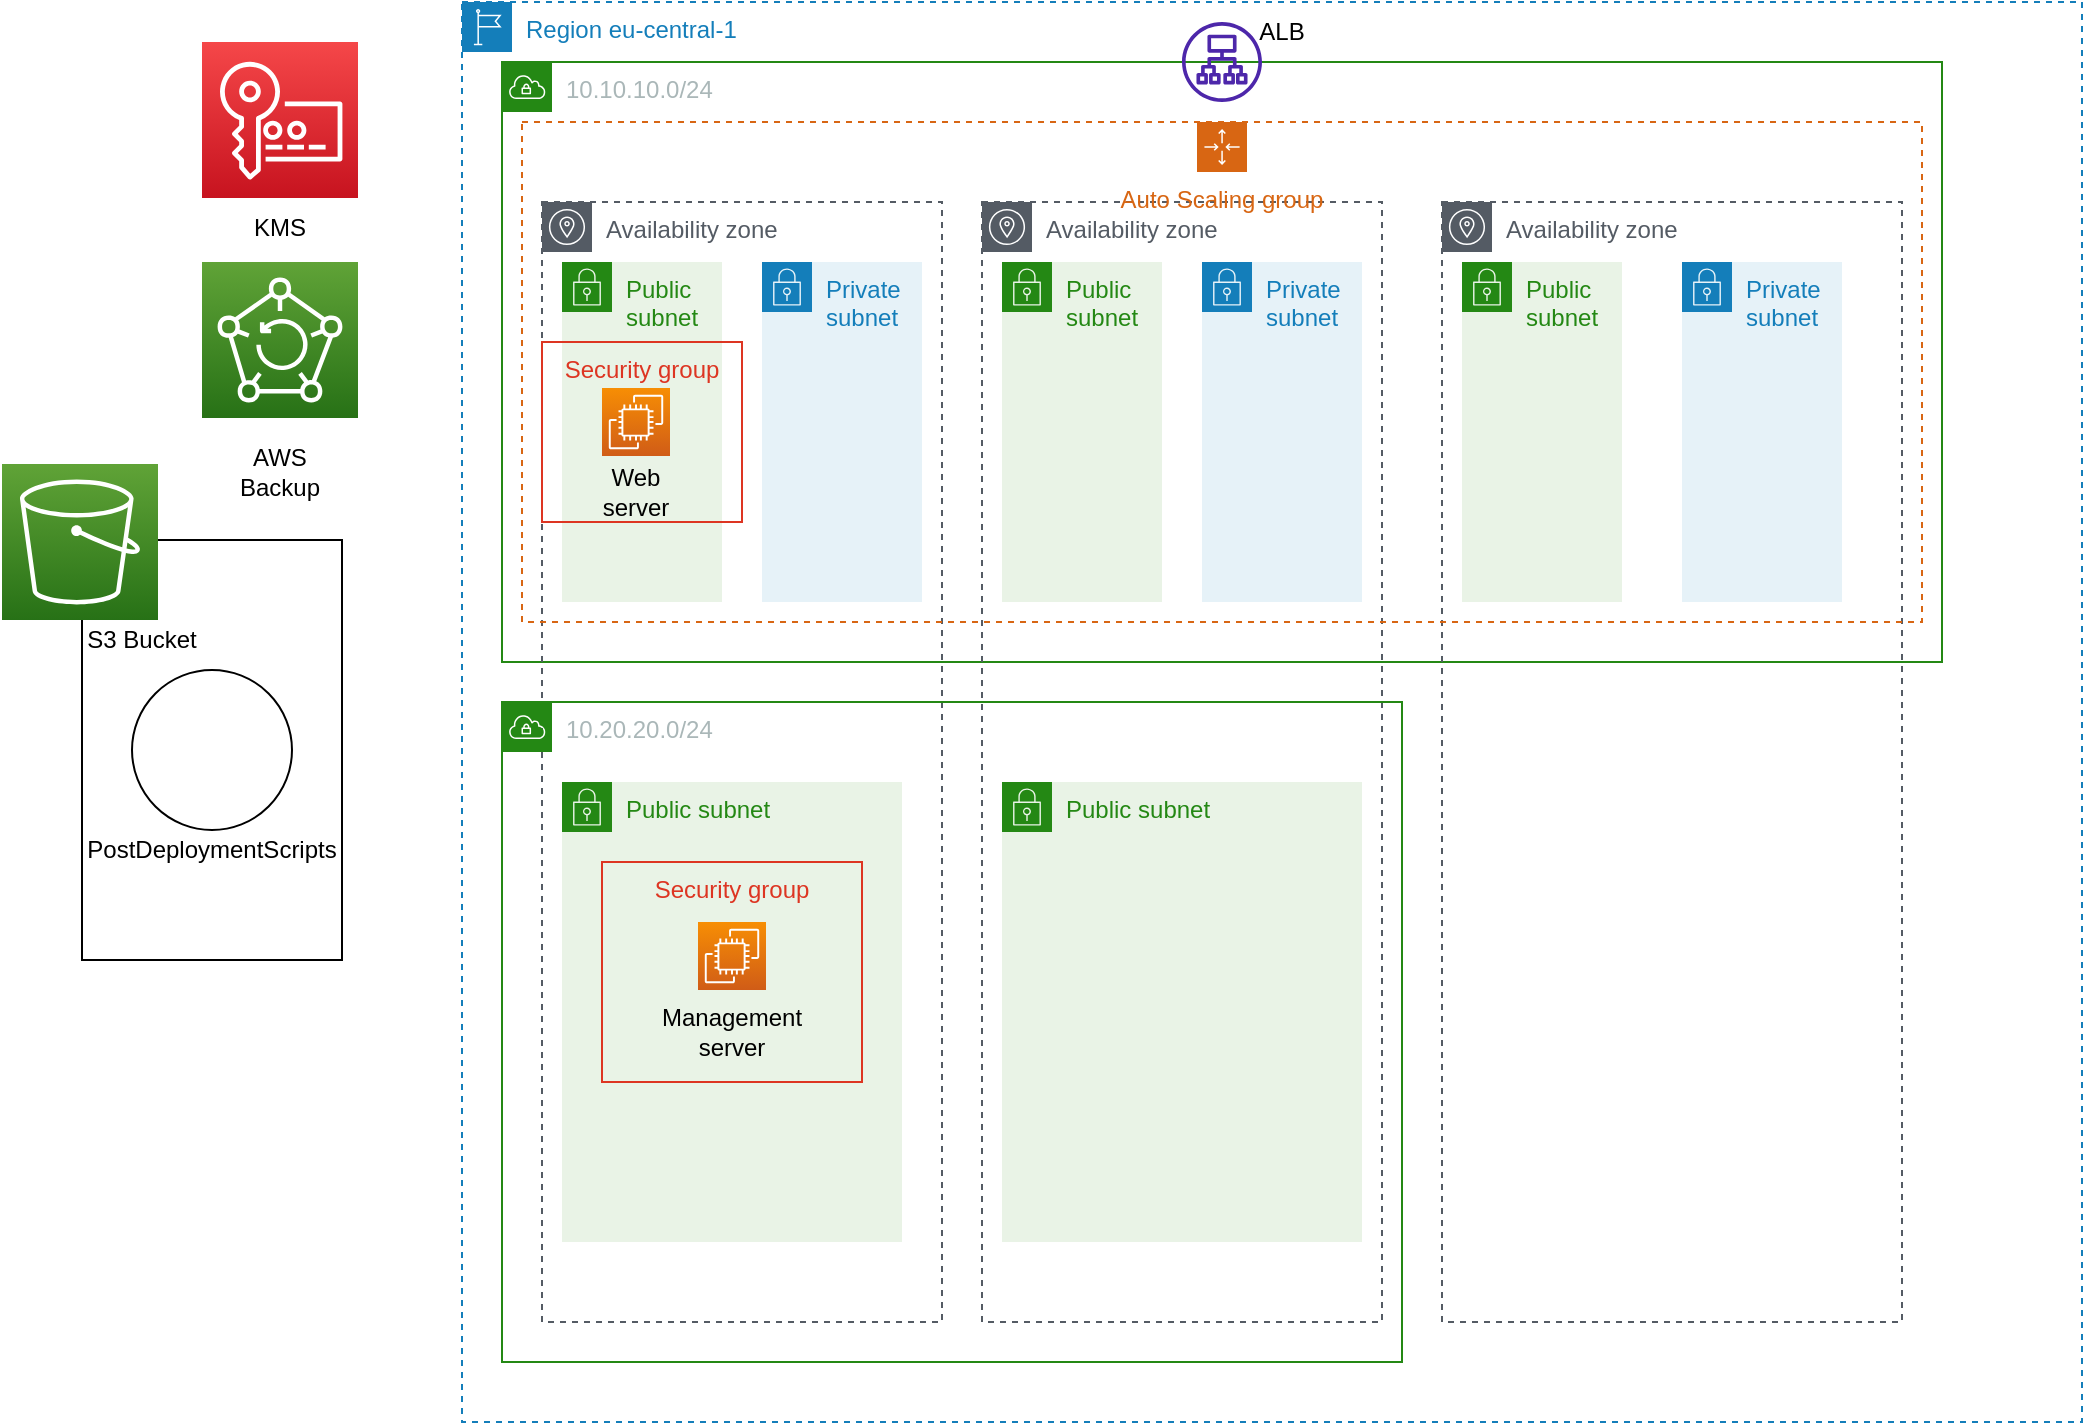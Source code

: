 <mxfile version="20.2.7" type="github">
  <diagram id="jmo6KXDqNcGPyCpAi4rU" name="Pagina-1">
    <mxGraphModel dx="2331" dy="672" grid="1" gridSize="10" guides="1" tooltips="1" connect="1" arrows="1" fold="1" page="1" pageScale="1" pageWidth="827" pageHeight="1169" math="0" shadow="0">
      <root>
        <mxCell id="0" />
        <mxCell id="1" parent="0" />
        <mxCell id="NQnf51q2smPranWh6uQB-6" value="" style="rounded=0;whiteSpace=wrap;html=1;rotation=90;" parent="1" vertex="1">
          <mxGeometry x="-370" y="319" width="210" height="130" as="geometry" />
        </mxCell>
        <mxCell id="NQnf51q2smPranWh6uQB-1" value="Region eu-central-1&lt;br&gt;" style="points=[[0,0],[0.25,0],[0.5,0],[0.75,0],[1,0],[1,0.25],[1,0.5],[1,0.75],[1,1],[0.75,1],[0.5,1],[0.25,1],[0,1],[0,0.75],[0,0.5],[0,0.25]];outlineConnect=0;gradientColor=none;html=1;whiteSpace=wrap;fontSize=12;fontStyle=0;container=1;pointerEvents=0;collapsible=0;recursiveResize=0;shape=mxgraph.aws4.group;grIcon=mxgraph.aws4.group_region;strokeColor=#147EBA;fillColor=none;verticalAlign=top;align=left;spacingLeft=30;fontColor=#147EBA;dashed=1;" parent="1" vertex="1">
          <mxGeometry x="-140" y="10" width="810" height="710" as="geometry" />
        </mxCell>
        <mxCell id="NQnf51q2smPranWh6uQB-13" value="10.10.10.0/24" style="points=[[0,0],[0.25,0],[0.5,0],[0.75,0],[1,0],[1,0.25],[1,0.5],[1,0.75],[1,1],[0.75,1],[0.5,1],[0.25,1],[0,1],[0,0.75],[0,0.5],[0,0.25]];outlineConnect=0;gradientColor=none;html=1;whiteSpace=wrap;fontSize=12;fontStyle=0;container=1;pointerEvents=0;collapsible=0;recursiveResize=0;shape=mxgraph.aws4.group;grIcon=mxgraph.aws4.group_vpc;strokeColor=#248814;fillColor=none;verticalAlign=top;align=left;spacingLeft=30;fontColor=#AAB7B8;dashed=0;" parent="NQnf51q2smPranWh6uQB-1" vertex="1">
          <mxGeometry x="20" y="30" width="720" height="300" as="geometry" />
        </mxCell>
        <mxCell id="NQnf51q2smPranWh6uQB-9" value="Availability zone" style="sketch=0;outlineConnect=0;gradientColor=none;html=1;whiteSpace=wrap;fontSize=12;fontStyle=0;shape=mxgraph.aws4.group;grIcon=mxgraph.aws4.group_availability_zone;strokeColor=#545B64;fillColor=none;verticalAlign=top;align=left;spacingLeft=30;fontColor=#545B64;dashed=1;" parent="NQnf51q2smPranWh6uQB-13" vertex="1">
          <mxGeometry x="20" y="70" width="200" height="560" as="geometry" />
        </mxCell>
        <mxCell id="NQnf51q2smPranWh6uQB-10" value="Availability zone" style="sketch=0;outlineConnect=0;gradientColor=none;html=1;whiteSpace=wrap;fontSize=12;fontStyle=0;shape=mxgraph.aws4.group;grIcon=mxgraph.aws4.group_availability_zone;strokeColor=#545B64;fillColor=none;verticalAlign=top;align=left;spacingLeft=30;fontColor=#545B64;dashed=1;" parent="NQnf51q2smPranWh6uQB-13" vertex="1">
          <mxGeometry x="240" y="70" width="200" height="560" as="geometry" />
        </mxCell>
        <mxCell id="NQnf51q2smPranWh6uQB-12" value="Availability zone" style="sketch=0;outlineConnect=0;gradientColor=none;html=1;whiteSpace=wrap;fontSize=12;fontStyle=0;shape=mxgraph.aws4.group;grIcon=mxgraph.aws4.group_availability_zone;strokeColor=#545B64;fillColor=none;verticalAlign=top;align=left;spacingLeft=30;fontColor=#545B64;dashed=1;" parent="NQnf51q2smPranWh6uQB-13" vertex="1">
          <mxGeometry x="470" y="70" width="230" height="560" as="geometry" />
        </mxCell>
        <mxCell id="NQnf51q2smPranWh6uQB-20" value="Auto Scaling group" style="points=[[0,0],[0.25,0],[0.5,0],[0.75,0],[1,0],[1,0.25],[1,0.5],[1,0.75],[1,1],[0.75,1],[0.5,1],[0.25,1],[0,1],[0,0.75],[0,0.5],[0,0.25]];outlineConnect=0;gradientColor=none;html=1;whiteSpace=wrap;fontSize=12;fontStyle=0;container=1;pointerEvents=0;collapsible=0;recursiveResize=0;shape=mxgraph.aws4.groupCenter;grIcon=mxgraph.aws4.group_auto_scaling_group;grStroke=1;strokeColor=#D86613;fillColor=none;verticalAlign=top;align=center;fontColor=#D86613;dashed=1;spacingTop=25;" parent="NQnf51q2smPranWh6uQB-13" vertex="1">
          <mxGeometry x="10" y="30" width="700" height="250" as="geometry" />
        </mxCell>
        <mxCell id="NQnf51q2smPranWh6uQB-25" value="Private subnet" style="points=[[0,0],[0.25,0],[0.5,0],[0.75,0],[1,0],[1,0.25],[1,0.5],[1,0.75],[1,1],[0.75,1],[0.5,1],[0.25,1],[0,1],[0,0.75],[0,0.5],[0,0.25]];outlineConnect=0;gradientColor=none;html=1;whiteSpace=wrap;fontSize=12;fontStyle=0;container=1;pointerEvents=0;collapsible=0;recursiveResize=0;shape=mxgraph.aws4.group;grIcon=mxgraph.aws4.group_security_group;grStroke=0;strokeColor=#147EBA;fillColor=#E6F2F8;verticalAlign=top;align=left;spacingLeft=30;fontColor=#147EBA;dashed=0;" parent="NQnf51q2smPranWh6uQB-20" vertex="1">
          <mxGeometry x="120" y="70" width="80" height="170" as="geometry" />
        </mxCell>
        <mxCell id="NQnf51q2smPranWh6uQB-26" value="Public subnet" style="points=[[0,0],[0.25,0],[0.5,0],[0.75,0],[1,0],[1,0.25],[1,0.5],[1,0.75],[1,1],[0.75,1],[0.5,1],[0.25,1],[0,1],[0,0.75],[0,0.5],[0,0.25]];outlineConnect=0;gradientColor=none;html=1;whiteSpace=wrap;fontSize=12;fontStyle=0;container=1;pointerEvents=0;collapsible=0;recursiveResize=0;shape=mxgraph.aws4.group;grIcon=mxgraph.aws4.group_security_group;grStroke=0;strokeColor=#248814;fillColor=#E9F3E6;verticalAlign=top;align=left;spacingLeft=30;fontColor=#248814;dashed=0;" parent="NQnf51q2smPranWh6uQB-20" vertex="1">
          <mxGeometry x="20" y="70" width="80" height="170" as="geometry" />
        </mxCell>
        <mxCell id="NQnf51q2smPranWh6uQB-27" value="Public subnet" style="points=[[0,0],[0.25,0],[0.5,0],[0.75,0],[1,0],[1,0.25],[1,0.5],[1,0.75],[1,1],[0.75,1],[0.5,1],[0.25,1],[0,1],[0,0.75],[0,0.5],[0,0.25]];outlineConnect=0;gradientColor=none;html=1;whiteSpace=wrap;fontSize=12;fontStyle=0;container=1;pointerEvents=0;collapsible=0;recursiveResize=0;shape=mxgraph.aws4.group;grIcon=mxgraph.aws4.group_security_group;grStroke=0;strokeColor=#248814;fillColor=#E9F3E6;verticalAlign=top;align=left;spacingLeft=30;fontColor=#248814;dashed=0;" parent="NQnf51q2smPranWh6uQB-20" vertex="1">
          <mxGeometry x="240" y="70" width="80" height="170" as="geometry" />
        </mxCell>
        <mxCell id="NQnf51q2smPranWh6uQB-28" value="Private subnet" style="points=[[0,0],[0.25,0],[0.5,0],[0.75,0],[1,0],[1,0.25],[1,0.5],[1,0.75],[1,1],[0.75,1],[0.5,1],[0.25,1],[0,1],[0,0.75],[0,0.5],[0,0.25]];outlineConnect=0;gradientColor=none;html=1;whiteSpace=wrap;fontSize=12;fontStyle=0;container=1;pointerEvents=0;collapsible=0;recursiveResize=0;shape=mxgraph.aws4.group;grIcon=mxgraph.aws4.group_security_group;grStroke=0;strokeColor=#147EBA;fillColor=#E6F2F8;verticalAlign=top;align=left;spacingLeft=30;fontColor=#147EBA;dashed=0;" parent="NQnf51q2smPranWh6uQB-20" vertex="1">
          <mxGeometry x="340" y="70" width="80" height="170" as="geometry" />
        </mxCell>
        <mxCell id="NQnf51q2smPranWh6uQB-29" value="Public subnet" style="points=[[0,0],[0.25,0],[0.5,0],[0.75,0],[1,0],[1,0.25],[1,0.5],[1,0.75],[1,1],[0.75,1],[0.5,1],[0.25,1],[0,1],[0,0.75],[0,0.5],[0,0.25]];outlineConnect=0;gradientColor=none;html=1;whiteSpace=wrap;fontSize=12;fontStyle=0;container=1;pointerEvents=0;collapsible=0;recursiveResize=0;shape=mxgraph.aws4.group;grIcon=mxgraph.aws4.group_security_group;grStroke=0;strokeColor=#248814;fillColor=#E9F3E6;verticalAlign=top;align=left;spacingLeft=30;fontColor=#248814;dashed=0;" parent="NQnf51q2smPranWh6uQB-20" vertex="1">
          <mxGeometry x="470" y="70" width="80" height="170" as="geometry" />
        </mxCell>
        <mxCell id="NQnf51q2smPranWh6uQB-30" value="Private subnet" style="points=[[0,0],[0.25,0],[0.5,0],[0.75,0],[1,0],[1,0.25],[1,0.5],[1,0.75],[1,1],[0.75,1],[0.5,1],[0.25,1],[0,1],[0,0.75],[0,0.5],[0,0.25]];outlineConnect=0;gradientColor=none;html=1;whiteSpace=wrap;fontSize=12;fontStyle=0;container=1;pointerEvents=0;collapsible=0;recursiveResize=0;shape=mxgraph.aws4.group;grIcon=mxgraph.aws4.group_security_group;grStroke=0;strokeColor=#147EBA;fillColor=#E6F2F8;verticalAlign=top;align=left;spacingLeft=30;fontColor=#147EBA;dashed=0;" parent="NQnf51q2smPranWh6uQB-20" vertex="1">
          <mxGeometry x="580" y="70" width="80" height="170" as="geometry" />
        </mxCell>
        <mxCell id="NQnf51q2smPranWh6uQB-22" value="Public subnet" style="points=[[0,0],[0.25,0],[0.5,0],[0.75,0],[1,0],[1,0.25],[1,0.5],[1,0.75],[1,1],[0.75,1],[0.5,1],[0.25,1],[0,1],[0,0.75],[0,0.5],[0,0.25]];outlineConnect=0;gradientColor=none;html=1;whiteSpace=wrap;fontSize=12;fontStyle=0;container=1;pointerEvents=0;collapsible=0;recursiveResize=0;shape=mxgraph.aws4.group;grIcon=mxgraph.aws4.group_security_group;grStroke=0;strokeColor=#248814;fillColor=#E9F3E6;verticalAlign=top;align=left;spacingLeft=30;fontColor=#248814;dashed=0;" parent="NQnf51q2smPranWh6uQB-13" vertex="1">
          <mxGeometry x="30" y="360" width="170" height="230" as="geometry" />
        </mxCell>
        <mxCell id="NQnf51q2smPranWh6uQB-23" value="Public subnet" style="points=[[0,0],[0.25,0],[0.5,0],[0.75,0],[1,0],[1,0.25],[1,0.5],[1,0.75],[1,1],[0.75,1],[0.5,1],[0.25,1],[0,1],[0,0.75],[0,0.5],[0,0.25]];outlineConnect=0;gradientColor=none;html=1;whiteSpace=wrap;fontSize=12;fontStyle=0;container=1;pointerEvents=0;collapsible=0;recursiveResize=0;shape=mxgraph.aws4.group;grIcon=mxgraph.aws4.group_security_group;grStroke=0;strokeColor=#248814;fillColor=#E9F3E6;verticalAlign=top;align=left;spacingLeft=30;fontColor=#248814;dashed=0;" parent="NQnf51q2smPranWh6uQB-13" vertex="1">
          <mxGeometry x="250" y="360" width="180" height="230" as="geometry" />
        </mxCell>
        <mxCell id="vRFWC2xvgBeaYHDKgFBO-14" value="Security group" style="fillColor=none;strokeColor=#DD3522;verticalAlign=top;fontStyle=0;fontColor=#DD3522;" vertex="1" parent="NQnf51q2smPranWh6uQB-13">
          <mxGeometry x="50" y="400" width="130" height="110" as="geometry" />
        </mxCell>
        <mxCell id="vRFWC2xvgBeaYHDKgFBO-13" value="Security group" style="fillColor=none;strokeColor=#DD3522;verticalAlign=top;fontStyle=0;fontColor=#DD3522;" vertex="1" parent="NQnf51q2smPranWh6uQB-13">
          <mxGeometry x="20" y="140" width="100" height="90" as="geometry" />
        </mxCell>
        <mxCell id="vRFWC2xvgBeaYHDKgFBO-1" value="" style="sketch=0;points=[[0,0,0],[0.25,0,0],[0.5,0,0],[0.75,0,0],[1,0,0],[0,1,0],[0.25,1,0],[0.5,1,0],[0.75,1,0],[1,1,0],[0,0.25,0],[0,0.5,0],[0,0.75,0],[1,0.25,0],[1,0.5,0],[1,0.75,0]];outlineConnect=0;fontColor=#232F3E;gradientColor=#F78E04;gradientDirection=north;fillColor=#D05C17;strokeColor=#ffffff;dashed=0;verticalLabelPosition=bottom;verticalAlign=top;align=center;html=1;fontSize=12;fontStyle=0;aspect=fixed;shape=mxgraph.aws4.resourceIcon;resIcon=mxgraph.aws4.ec2;" vertex="1" parent="NQnf51q2smPranWh6uQB-13">
          <mxGeometry x="50" y="163" width="34" height="34" as="geometry" />
        </mxCell>
        <mxCell id="vRFWC2xvgBeaYHDKgFBO-6" value="Web server" style="text;html=1;strokeColor=none;fillColor=none;align=center;verticalAlign=middle;whiteSpace=wrap;rounded=0;" vertex="1" parent="NQnf51q2smPranWh6uQB-13">
          <mxGeometry x="37" y="200" width="60" height="30" as="geometry" />
        </mxCell>
        <mxCell id="NQnf51q2smPranWh6uQB-15" value="10.20.20.0/24" style="points=[[0,0],[0.25,0],[0.5,0],[0.75,0],[1,0],[1,0.25],[1,0.5],[1,0.75],[1,1],[0.75,1],[0.5,1],[0.25,1],[0,1],[0,0.75],[0,0.5],[0,0.25]];outlineConnect=0;gradientColor=none;html=1;whiteSpace=wrap;fontSize=12;fontStyle=0;container=1;pointerEvents=0;collapsible=0;recursiveResize=0;shape=mxgraph.aws4.group;grIcon=mxgraph.aws4.group_vpc;strokeColor=#248814;fillColor=none;verticalAlign=top;align=left;spacingLeft=30;fontColor=#AAB7B8;dashed=0;" parent="NQnf51q2smPranWh6uQB-1" vertex="1">
          <mxGeometry x="20" y="350" width="450" height="330" as="geometry" />
        </mxCell>
        <mxCell id="NQnf51q2smPranWh6uQB-24" value="" style="sketch=0;points=[[0,0,0],[0.25,0,0],[0.5,0,0],[0.75,0,0],[1,0,0],[0,1,0],[0.25,1,0],[0.5,1,0],[0.75,1,0],[1,1,0],[0,0.25,0],[0,0.5,0],[0,0.75,0],[1,0.25,0],[1,0.5,0],[1,0.75,0]];outlineConnect=0;fontColor=#232F3E;gradientColor=#F78E04;gradientDirection=north;fillColor=#D05C17;strokeColor=#ffffff;dashed=0;verticalLabelPosition=bottom;verticalAlign=top;align=center;html=1;fontSize=12;fontStyle=0;aspect=fixed;shape=mxgraph.aws4.resourceIcon;resIcon=mxgraph.aws4.ec2;" parent="NQnf51q2smPranWh6uQB-15" vertex="1">
          <mxGeometry x="98" y="110" width="34" height="34" as="geometry" />
        </mxCell>
        <mxCell id="vRFWC2xvgBeaYHDKgFBO-7" value="Management server" style="text;html=1;strokeColor=none;fillColor=none;align=center;verticalAlign=middle;whiteSpace=wrap;rounded=0;" vertex="1" parent="NQnf51q2smPranWh6uQB-15">
          <mxGeometry x="85" y="150" width="60" height="30" as="geometry" />
        </mxCell>
        <mxCell id="NQnf51q2smPranWh6uQB-17" value="" style="sketch=0;outlineConnect=0;fontColor=#232F3E;gradientColor=none;fillColor=#4D27AA;strokeColor=none;dashed=0;verticalLabelPosition=bottom;verticalAlign=top;align=center;html=1;fontSize=12;fontStyle=0;aspect=fixed;pointerEvents=1;shape=mxgraph.aws4.application_load_balancer;" parent="NQnf51q2smPranWh6uQB-1" vertex="1">
          <mxGeometry x="360" y="10" width="40" height="40" as="geometry" />
        </mxCell>
        <mxCell id="vRFWC2xvgBeaYHDKgFBO-9" value="ALB" style="text;html=1;strokeColor=none;fillColor=none;align=center;verticalAlign=middle;whiteSpace=wrap;rounded=0;" vertex="1" parent="NQnf51q2smPranWh6uQB-1">
          <mxGeometry x="380" width="60" height="30" as="geometry" />
        </mxCell>
        <mxCell id="NQnf51q2smPranWh6uQB-3" value="" style="sketch=0;points=[[0,0,0],[0.25,0,0],[0.5,0,0],[0.75,0,0],[1,0,0],[0,1,0],[0.25,1,0],[0.5,1,0],[0.75,1,0],[1,1,0],[0,0.25,0],[0,0.5,0],[0,0.75,0],[1,0.25,0],[1,0.5,0],[1,0.75,0]];outlineConnect=0;fontColor=#232F3E;gradientColor=#60A337;gradientDirection=north;fillColor=#277116;strokeColor=#ffffff;dashed=0;verticalLabelPosition=bottom;verticalAlign=top;align=center;html=1;fontSize=12;fontStyle=0;aspect=fixed;shape=mxgraph.aws4.resourceIcon;resIcon=mxgraph.aws4.backup;" parent="1" vertex="1">
          <mxGeometry x="-270" y="140" width="78" height="78" as="geometry" />
        </mxCell>
        <mxCell id="NQnf51q2smPranWh6uQB-4" value="" style="sketch=0;points=[[0,0,0],[0.25,0,0],[0.5,0,0],[0.75,0,0],[1,0,0],[0,1,0],[0.25,1,0],[0.5,1,0],[0.75,1,0],[1,1,0],[0,0.25,0],[0,0.5,0],[0,0.75,0],[1,0.25,0],[1,0.5,0],[1,0.75,0]];outlineConnect=0;fontColor=#232F3E;gradientColor=#60A337;gradientDirection=north;fillColor=#277116;strokeColor=#ffffff;dashed=0;verticalLabelPosition=bottom;verticalAlign=top;align=center;html=1;fontSize=12;fontStyle=0;aspect=fixed;shape=mxgraph.aws4.resourceIcon;resIcon=mxgraph.aws4.s3;" parent="1" vertex="1">
          <mxGeometry x="-370" y="241" width="78" height="78" as="geometry" />
        </mxCell>
        <mxCell id="NQnf51q2smPranWh6uQB-7" value="" style="ellipse;whiteSpace=wrap;html=1;aspect=fixed;" parent="1" vertex="1">
          <mxGeometry x="-305" y="344" width="80" height="80" as="geometry" />
        </mxCell>
        <mxCell id="NQnf51q2smPranWh6uQB-8" value="" style="sketch=0;points=[[0,0,0],[0.25,0,0],[0.5,0,0],[0.75,0,0],[1,0,0],[0,1,0],[0.25,1,0],[0.5,1,0],[0.75,1,0],[1,1,0],[0,0.25,0],[0,0.5,0],[0,0.75,0],[1,0.25,0],[1,0.5,0],[1,0.75,0]];outlineConnect=0;fontColor=#232F3E;gradientColor=#F54749;gradientDirection=north;fillColor=#C7131F;strokeColor=#ffffff;dashed=0;verticalLabelPosition=bottom;verticalAlign=top;align=center;html=1;fontSize=12;fontStyle=0;aspect=fixed;shape=mxgraph.aws4.resourceIcon;resIcon=mxgraph.aws4.key_management_service;" parent="1" vertex="1">
          <mxGeometry x="-270" y="30" width="78" height="78" as="geometry" />
        </mxCell>
        <mxCell id="vRFWC2xvgBeaYHDKgFBO-2" value="KMS" style="text;html=1;strokeColor=none;fillColor=none;align=center;verticalAlign=middle;whiteSpace=wrap;rounded=0;" vertex="1" parent="1">
          <mxGeometry x="-261" y="108" width="60" height="30" as="geometry" />
        </mxCell>
        <mxCell id="vRFWC2xvgBeaYHDKgFBO-3" value="AWS Backup" style="text;html=1;strokeColor=none;fillColor=none;align=center;verticalAlign=middle;whiteSpace=wrap;rounded=0;" vertex="1" parent="1">
          <mxGeometry x="-261" y="230" width="60" height="30" as="geometry" />
        </mxCell>
        <mxCell id="vRFWC2xvgBeaYHDKgFBO-4" value="S3 Bucket" style="text;html=1;strokeColor=none;fillColor=none;align=center;verticalAlign=middle;whiteSpace=wrap;rounded=0;" vertex="1" parent="1">
          <mxGeometry x="-330" y="314" width="60" height="30" as="geometry" />
        </mxCell>
        <mxCell id="vRFWC2xvgBeaYHDKgFBO-5" value="PostDeploymentScripts" style="text;html=1;strokeColor=none;fillColor=none;align=center;verticalAlign=middle;whiteSpace=wrap;rounded=0;" vertex="1" parent="1">
          <mxGeometry x="-295" y="419" width="60" height="30" as="geometry" />
        </mxCell>
      </root>
    </mxGraphModel>
  </diagram>
</mxfile>
